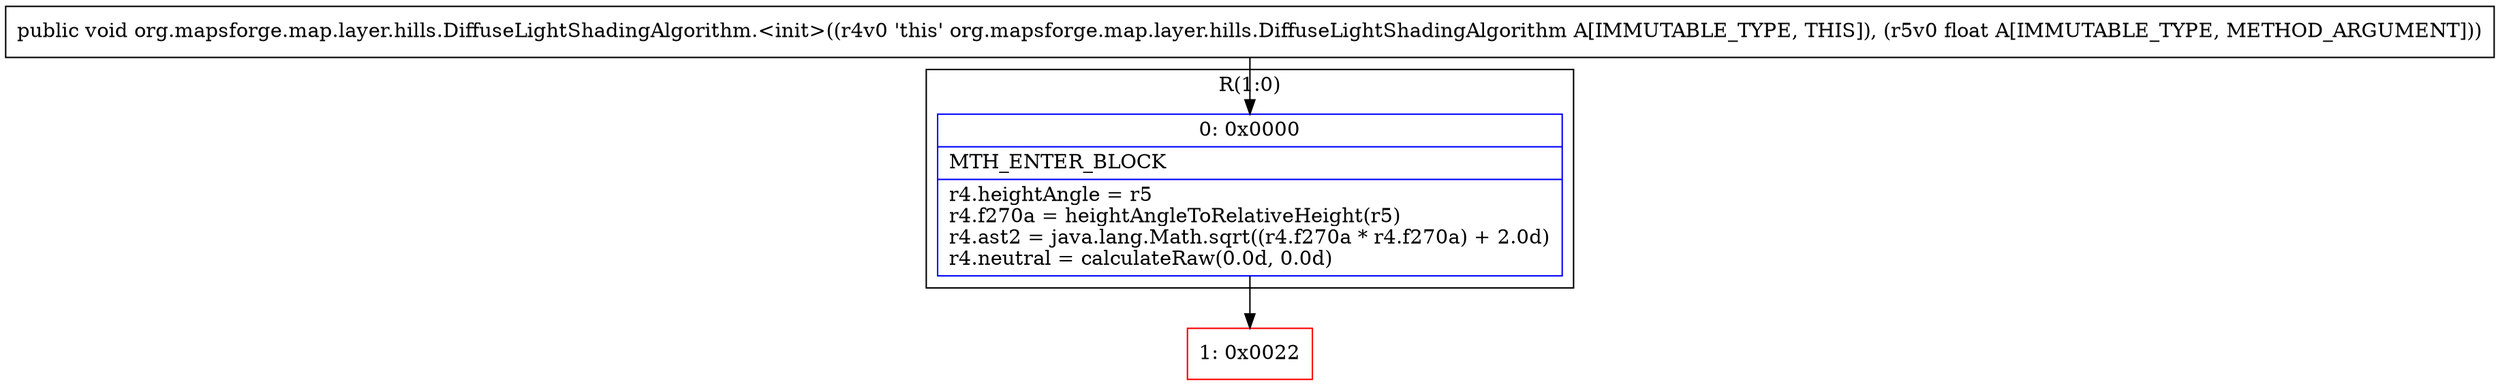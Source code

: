 digraph "CFG fororg.mapsforge.map.layer.hills.DiffuseLightShadingAlgorithm.\<init\>(F)V" {
subgraph cluster_Region_1709565509 {
label = "R(1:0)";
node [shape=record,color=blue];
Node_0 [shape=record,label="{0\:\ 0x0000|MTH_ENTER_BLOCK\l|r4.heightAngle = r5\lr4.f270a = heightAngleToRelativeHeight(r5)\lr4.ast2 = java.lang.Math.sqrt((r4.f270a * r4.f270a) + 2.0d)\lr4.neutral = calculateRaw(0.0d, 0.0d)\l}"];
}
Node_1 [shape=record,color=red,label="{1\:\ 0x0022}"];
MethodNode[shape=record,label="{public void org.mapsforge.map.layer.hills.DiffuseLightShadingAlgorithm.\<init\>((r4v0 'this' org.mapsforge.map.layer.hills.DiffuseLightShadingAlgorithm A[IMMUTABLE_TYPE, THIS]), (r5v0 float A[IMMUTABLE_TYPE, METHOD_ARGUMENT])) }"];
MethodNode -> Node_0;
Node_0 -> Node_1;
}

